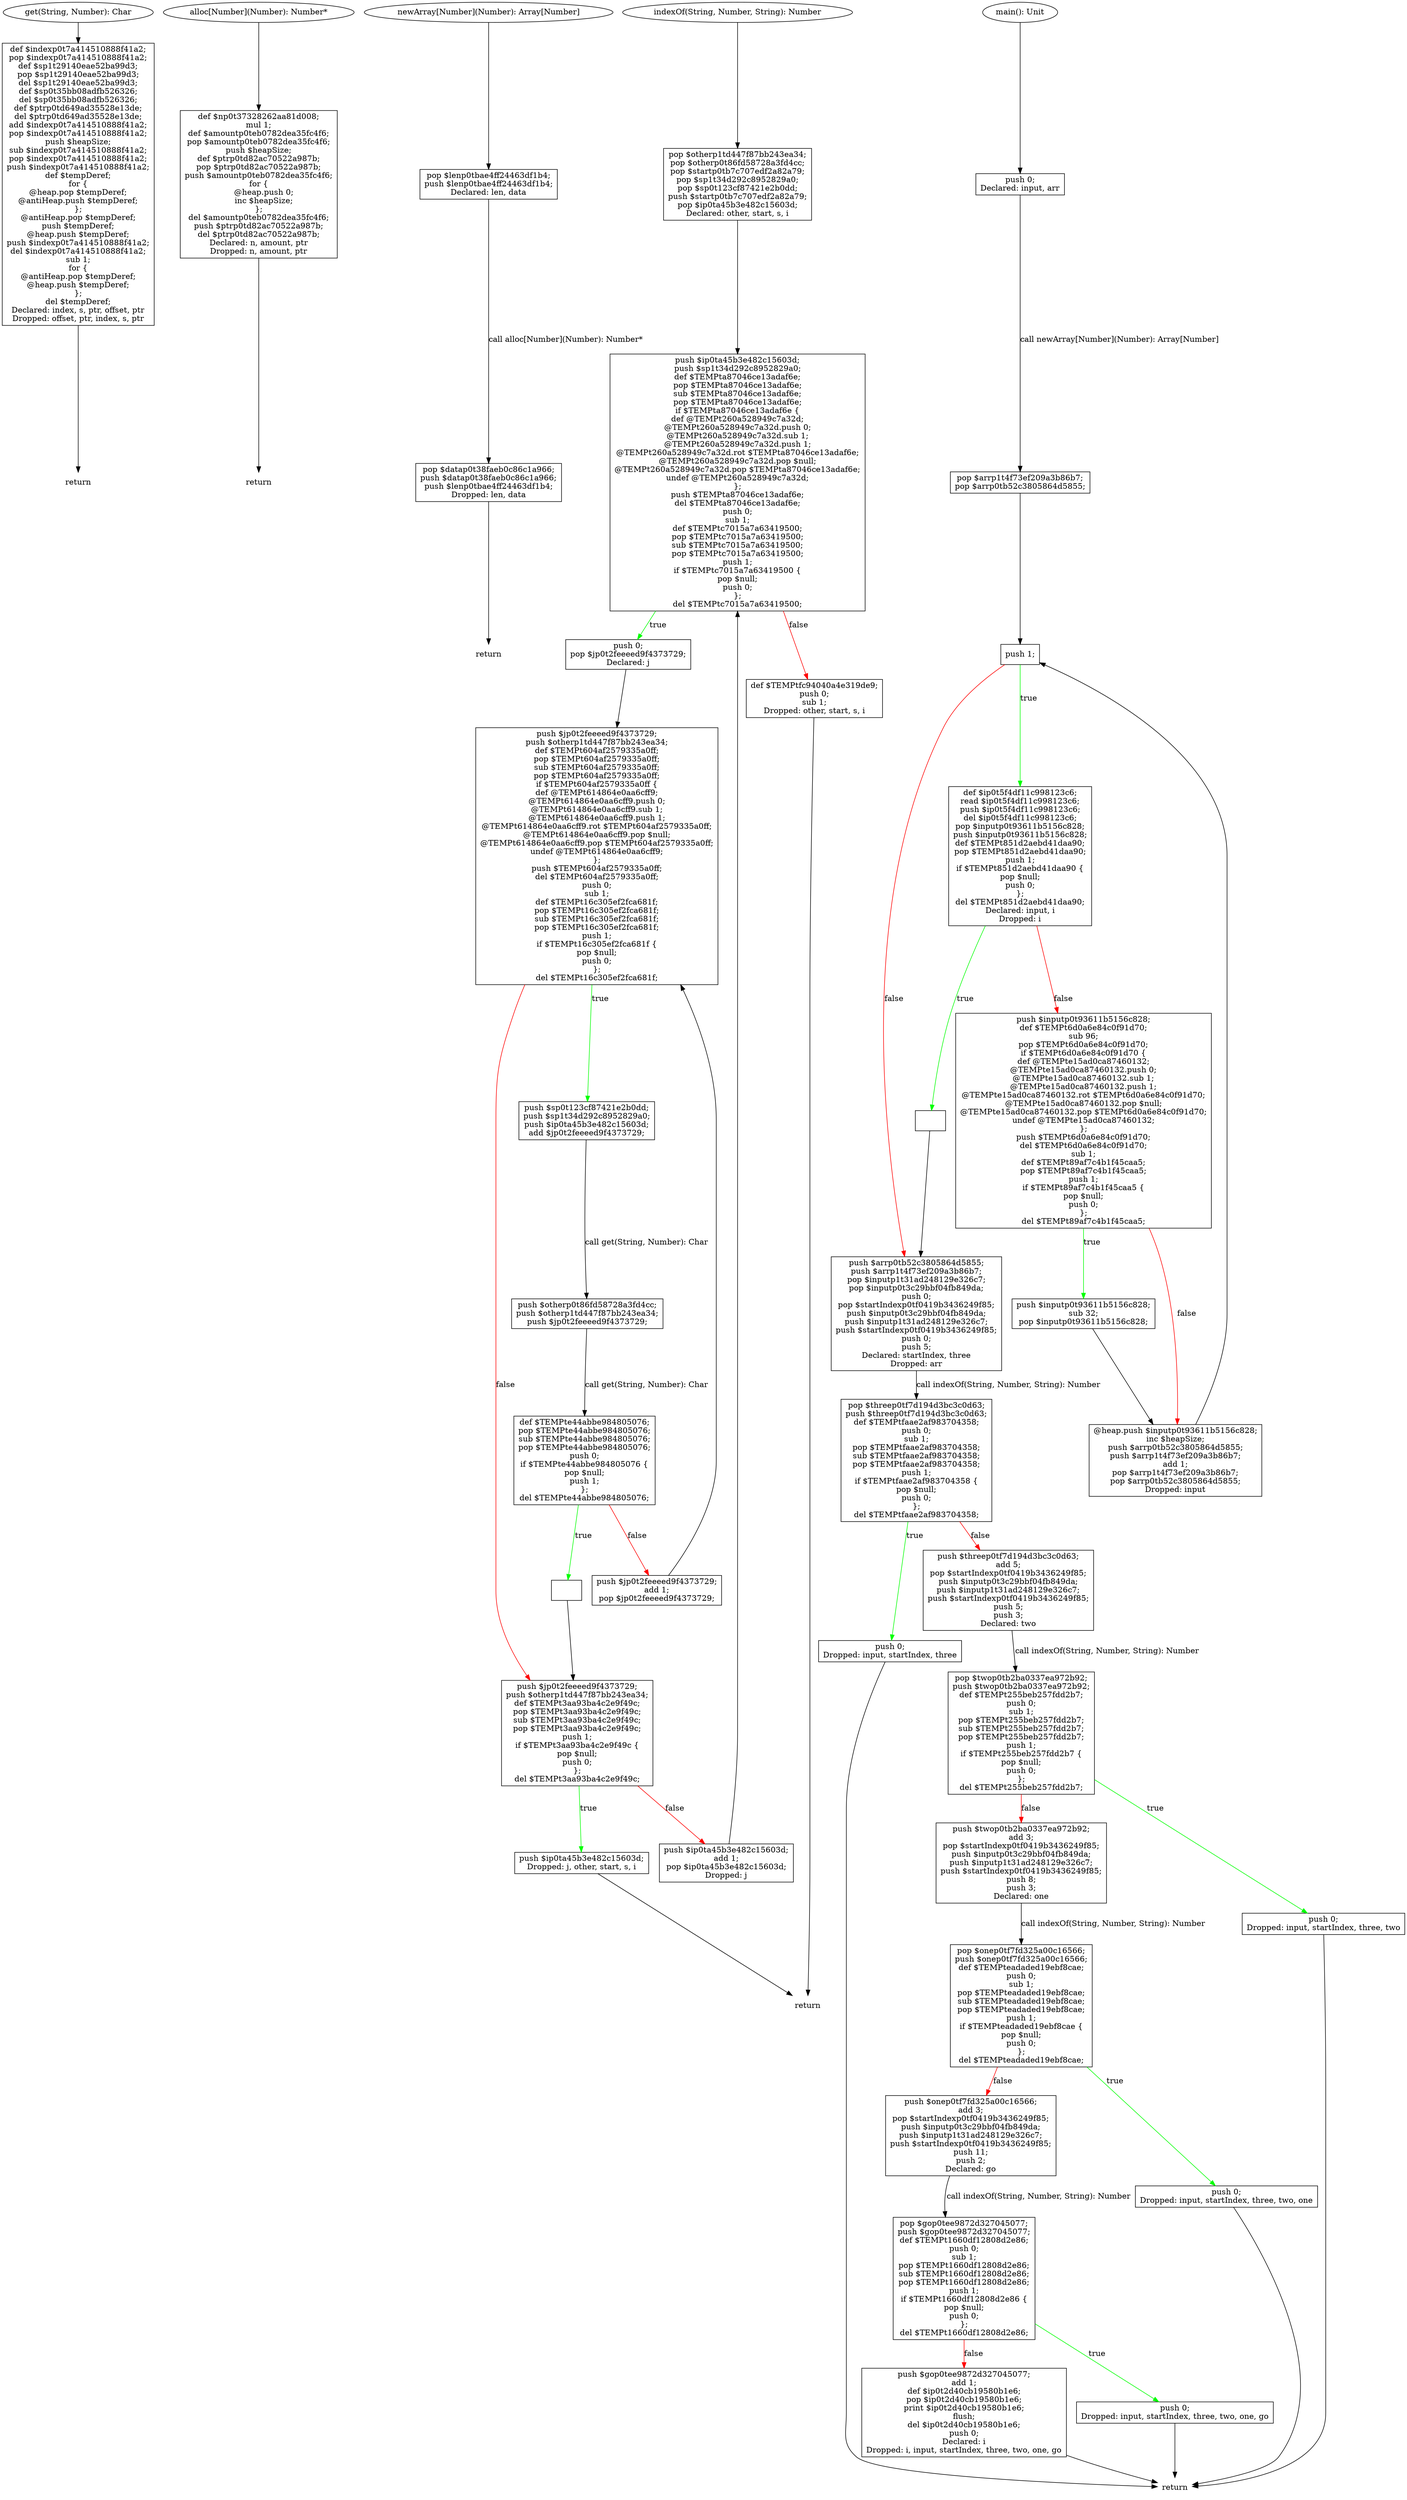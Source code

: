 digraph G { subgraph get {
rankdir=LR;
-625429488 [label="get(String, Number): Char"];
tae3604dac8a7b255 [shape=plaintext, label=return];
ta1ddc6c16510d136 [label="def $indexp0t7a414510888f41a2;\npop $indexp0t7a414510888f41a2;\ndef $sp1t29140eae52ba99d3;\npop $sp1t29140eae52ba99d3;\ndel $sp1t29140eae52ba99d3;\ndef $sp0t35bb08adfb526326;\ndel $sp0t35bb08adfb526326;\ndef $ptrp0td649ad35528e13de;\ndel $ptrp0td649ad35528e13de;\nadd $indexp0t7a414510888f41a2;\npop $indexp0t7a414510888f41a2;\npush $heapSize;\nsub $indexp0t7a414510888f41a2;\npop $indexp0t7a414510888f41a2;\npush $indexp0t7a414510888f41a2;\ndef $tempDeref;\nfor {\n@heap.pop $tempDeref;\n@antiHeap.push $tempDeref;\n};\n@antiHeap.pop $tempDeref;\npush $tempDeref;\n@heap.push $tempDeref;\npush $indexp0t7a414510888f41a2;\ndel $indexp0t7a414510888f41a2;\nsub 1;\nfor {\n@antiHeap.pop $tempDeref;\n@heap.push $tempDeref;\n};\ndel $tempDeref;\nDeclared: index, s, ptr, offset, ptr\nDropped: offset, ptr, index, s, ptr" shape=box];
-625429488 -> ta1ddc6c16510d136;
ta1ddc6c16510d136 -> tae3604dac8a7b255;
}

subgraph alloc {
rankdir=LR;
-1941244602 [label="alloc[Number](Number): Number*"];
t6f4bb709b8b84af4 [shape=plaintext, label=return];
t5fb68f4785da4358 [label="def $np0t37328262aa81d008;\nmul 1;\ndef $amountp0teb0782dea35fc4f6;\npop $amountp0teb0782dea35fc4f6;\npush $heapSize;\ndef $ptrp0td82ac70522a987b;\npop $ptrp0td82ac70522a987b;\npush $amountp0teb0782dea35fc4f6;\nfor {\n    @heap.push 0;\n    inc $heapSize;\n};\ndel $amountp0teb0782dea35fc4f6;\npush $ptrp0td82ac70522a987b;\ndel $ptrp0td82ac70522a987b;\nDeclared: n, amount, ptr\nDropped: n, amount, ptr" shape=box];
-1941244602 -> t5fb68f4785da4358;
t5fb68f4785da4358 -> t6f4bb709b8b84af4;
}

subgraph newArray {
rankdir=LR;
275413532 [label="newArray[Number](Number): Array[Number]"];
t1d1a89891557e334 [shape=plaintext, label=return];
tf2c5e1c183f902ba [label="pop $lenp0tbae4ff24463df1b4;\npush $lenp0tbae4ff24463df1b4;\nDeclared: len, data" shape=box];
ta29fa4a90cda3813 [label="pop $datap0t38faeb0c86c1a966;\npush $datap0t38faeb0c86c1a966;\npush $lenp0tbae4ff24463df1b4;\nDropped: len, data" shape=box];
275413532 -> tf2c5e1c183f902ba;
tf2c5e1c183f902ba -> ta29fa4a90cda3813 [label="call alloc[Number](Number): Number*"];
ta29fa4a90cda3813 -> t1d1a89891557e334;
}

subgraph indexOf {
rankdir=LR;
-376297161 [label="indexOf(String, Number, String): Number"];
tfef57f24b72d1750 [shape=plaintext, label=return];
t1398cdc4ba4743f9 [label="pop $otherp1td447f87bb243ea34;\npop $otherp0t86fd58728a3fd4cc;\npop $startp0tb7c707edf2a82a79;\npop $sp1t34d292c8952829a0;\npop $sp0t123cf87421e2b0dd;\npush $startp0tb7c707edf2a82a79;\npop $ip0ta45b3e482c15603d;\nDeclared: other, start, s, i" shape=box];
tdb5edcac84d0c883 [label="push $ip0ta45b3e482c15603d;\npush $sp1t34d292c8952829a0;\ndef $TEMPta87046ce13adaf6e;\npop $TEMPta87046ce13adaf6e;\nsub $TEMPta87046ce13adaf6e;\npop $TEMPta87046ce13adaf6e;\nif $TEMPta87046ce13adaf6e {\ndef @TEMPt260a528949c7a32d;\n@TEMPt260a528949c7a32d.push 0;\n@TEMPt260a528949c7a32d.sub 1;\n@TEMPt260a528949c7a32d.push 1;\n@TEMPt260a528949c7a32d.rot $TEMPta87046ce13adaf6e;\n@TEMPt260a528949c7a32d.pop $null;\n@TEMPt260a528949c7a32d.pop $TEMPta87046ce13adaf6e;\nundef @TEMPt260a528949c7a32d;\n};\npush $TEMPta87046ce13adaf6e;\ndel $TEMPta87046ce13adaf6e;\npush 0;\nsub 1;\ndef $TEMPtc7015a7a63419500;\npop $TEMPtc7015a7a63419500;\nsub $TEMPtc7015a7a63419500;\npop $TEMPtc7015a7a63419500;\npush 1;\nif $TEMPtc7015a7a63419500 {\npop $null;\npush 0;\n};\ndel $TEMPtc7015a7a63419500;" shape=box];
taf83b8fb3726eb95 [label="push 0;\npop $jp0t2feeeed9f4373729;\nDeclared: j" shape=box];
tfce1f0dda2fd1b47 [label="push $jp0t2feeeed9f4373729;\npush $otherp1td447f87bb243ea34;\ndef $TEMPt604af2579335a0ff;\npop $TEMPt604af2579335a0ff;\nsub $TEMPt604af2579335a0ff;\npop $TEMPt604af2579335a0ff;\nif $TEMPt604af2579335a0ff {\ndef @TEMPt614864e0aa6cff9;\n@TEMPt614864e0aa6cff9.push 0;\n@TEMPt614864e0aa6cff9.sub 1;\n@TEMPt614864e0aa6cff9.push 1;\n@TEMPt614864e0aa6cff9.rot $TEMPt604af2579335a0ff;\n@TEMPt614864e0aa6cff9.pop $null;\n@TEMPt614864e0aa6cff9.pop $TEMPt604af2579335a0ff;\nundef @TEMPt614864e0aa6cff9;\n};\npush $TEMPt604af2579335a0ff;\ndel $TEMPt604af2579335a0ff;\npush 0;\nsub 1;\ndef $TEMPt16c305ef2fca681f;\npop $TEMPt16c305ef2fca681f;\nsub $TEMPt16c305ef2fca681f;\npop $TEMPt16c305ef2fca681f;\npush 1;\nif $TEMPt16c305ef2fca681f {\npop $null;\npush 0;\n};\ndel $TEMPt16c305ef2fca681f;" shape=box];
t3e95cb73baa71ef6 [label="push $sp0t123cf87421e2b0dd;\npush $sp1t34d292c8952829a0;\npush $ip0ta45b3e482c15603d;\nadd $jp0t2feeeed9f4373729;" shape=box];
t3d6a6404861817c7 [label="push $otherp0t86fd58728a3fd4cc;\npush $otherp1td447f87bb243ea34;\npush $jp0t2feeeed9f4373729;" shape=box];
t8e6f97ae922021f8 [label="def $TEMPte44abbe984805076;\npop $TEMPte44abbe984805076;\nsub $TEMPte44abbe984805076;\npop $TEMPte44abbe984805076;\npush 0;\nif $TEMPte44abbe984805076 {\npop $null;\npush 1;\n};\ndel $TEMPte44abbe984805076;" shape=box];
tcca28cea3b1e9a75 [label="" shape=box];
t5e6078c7226a4b5b [label="push $jp0t2feeeed9f4373729;\npush $otherp1td447f87bb243ea34;\ndef $TEMPt3aa93ba4c2e9f49c;\npop $TEMPt3aa93ba4c2e9f49c;\nsub $TEMPt3aa93ba4c2e9f49c;\npop $TEMPt3aa93ba4c2e9f49c;\npush 1;\nif $TEMPt3aa93ba4c2e9f49c {\npop $null;\npush 0;\n};\ndel $TEMPt3aa93ba4c2e9f49c;" shape=box];
ta4e431e93561d5d1 [label="push $ip0ta45b3e482c15603d;\nDropped: j, other, start, s, i" shape=box];
tbfc2abedfa11005c [label="push $ip0ta45b3e482c15603d;\nadd 1;\npop $ip0ta45b3e482c15603d;\nDropped: j" shape=box];
t602515cea60c6773 [label="push $jp0t2feeeed9f4373729;\nadd 1;\npop $jp0t2feeeed9f4373729;" shape=box];
ta8932ada88f9a8ab [label="def $TEMPtfc94040a4e319de9;\npush 0;\nsub 1;\nDropped: other, start, s, i" shape=box];
-376297161 -> t1398cdc4ba4743f9;
t1398cdc4ba4743f9 -> tdb5edcac84d0c883;
tdb5edcac84d0c883 -> taf83b8fb3726eb95 [label=true color=green];
tdb5edcac84d0c883 -> ta8932ada88f9a8ab [label=false color=red];
taf83b8fb3726eb95 -> tfce1f0dda2fd1b47;
tfce1f0dda2fd1b47 -> t3e95cb73baa71ef6 [label=true color=green];
tfce1f0dda2fd1b47 -> t5e6078c7226a4b5b [label=false color=red];
t3e95cb73baa71ef6 -> t3d6a6404861817c7 [label="call get(String, Number): Char"];
t3d6a6404861817c7 -> t8e6f97ae922021f8 [label="call get(String, Number): Char"];
t8e6f97ae922021f8 -> tcca28cea3b1e9a75 [label=true color=green];
t8e6f97ae922021f8 -> t602515cea60c6773 [label=false color=red];
tcca28cea3b1e9a75 -> t5e6078c7226a4b5b;
t5e6078c7226a4b5b -> ta4e431e93561d5d1 [label=true color=green];
t5e6078c7226a4b5b -> tbfc2abedfa11005c [label=false color=red];
ta4e431e93561d5d1 -> tfef57f24b72d1750;
tbfc2abedfa11005c -> tdb5edcac84d0c883;
t602515cea60c6773 -> tfce1f0dda2fd1b47;
ta8932ada88f9a8ab -> tfef57f24b72d1750;
}

subgraph main {
rankdir=LR;
1211053195 [label="main(): Unit"];
td8490bd261c9cc77 [shape=plaintext, label=return];
t3cfe471e240b86d1 [label="push 0;\nDeclared: input, arr" shape=box];
t682cce8d93b8bc4a [label="pop $arrp1t4f73ef209a3b86b7;\npop $arrp0tb52c3805864d5855;" shape=box];
t1adf2ba0faae9e17 [label="push 1;" shape=box];
t3c5fa75c052907fb [label="def $ip0t5f4df11c998123c6;\nread $ip0t5f4df11c998123c6;\npush $ip0t5f4df11c998123c6;\ndel $ip0t5f4df11c998123c6;\npop $inputp0t93611b5156c828;\npush $inputp0t93611b5156c828;\ndef $TEMPt851d2aebd41daa90;\npop $TEMPt851d2aebd41daa90;\npush 1;\nif $TEMPt851d2aebd41daa90 {\npop $null;\npush 0;\n};\ndel $TEMPt851d2aebd41daa90;\nDeclared: input, i\nDropped: i" shape=box];
ta7b915ffdda63667 [label="" shape=box];
t2c04e79933d76f65 [label="push $arrp0tb52c3805864d5855;\npush $arrp1t4f73ef209a3b86b7;\npop $inputp1t31ad248129e326c7;\npop $inputp0t3c29bbf04fb849da;\npush 0;\npop $startIndexp0tf0419b3436249f85;\npush $inputp0t3c29bbf04fb849da;\npush $inputp1t31ad248129e326c7;\npush $startIndexp0tf0419b3436249f85;\npush 0;\npush 5;\nDeclared: startIndex, three\nDropped: arr" shape=box];
t22e4ac6d5fff5abe [label="pop $threep0tf7d194d3bc3c0d63;\npush $threep0tf7d194d3bc3c0d63;\ndef $TEMPtfaae2af983704358;\npush 0;\nsub 1;\npop $TEMPtfaae2af983704358;\nsub $TEMPtfaae2af983704358;\npop $TEMPtfaae2af983704358;\npush 1;\nif $TEMPtfaae2af983704358 {\npop $null;\npush 0;\n};\ndel $TEMPtfaae2af983704358;" shape=box];
t3c75935d09ae4cb1 [label="push 0;\nDropped: input, startIndex, three" shape=box];
t2434c3eea34c10f8 [label="push $threep0tf7d194d3bc3c0d63;\nadd 5;\npop $startIndexp0tf0419b3436249f85;\npush $inputp0t3c29bbf04fb849da;\npush $inputp1t31ad248129e326c7;\npush $startIndexp0tf0419b3436249f85;\npush 5;\npush 3;\nDeclared: two" shape=box];
tf40241d7ae3d79a9 [label="pop $twop0tb2ba0337ea972b92;\npush $twop0tb2ba0337ea972b92;\ndef $TEMPt255beb257fdd2b7;\npush 0;\nsub 1;\npop $TEMPt255beb257fdd2b7;\nsub $TEMPt255beb257fdd2b7;\npop $TEMPt255beb257fdd2b7;\npush 1;\nif $TEMPt255beb257fdd2b7 {\npop $null;\npush 0;\n};\ndel $TEMPt255beb257fdd2b7;" shape=box];
t57d95ea0963f3c3f [label="push 0;\nDropped: input, startIndex, three, two" shape=box];
td0df4be555006e3f [label="push $twop0tb2ba0337ea972b92;\nadd 3;\npop $startIndexp0tf0419b3436249f85;\npush $inputp0t3c29bbf04fb849da;\npush $inputp1t31ad248129e326c7;\npush $startIndexp0tf0419b3436249f85;\npush 8;\npush 3;\nDeclared: one" shape=box];
t19ee708ac58428b9 [label="pop $onep0tf7fd325a00c16566;\npush $onep0tf7fd325a00c16566;\ndef $TEMPteadaded19ebf8cae;\npush 0;\nsub 1;\npop $TEMPteadaded19ebf8cae;\nsub $TEMPteadaded19ebf8cae;\npop $TEMPteadaded19ebf8cae;\npush 1;\nif $TEMPteadaded19ebf8cae {\npop $null;\npush 0;\n};\ndel $TEMPteadaded19ebf8cae;" shape=box];
ta4cca88a482c4d47 [label="push 0;\nDropped: input, startIndex, three, two, one" shape=box];
t61c673ca4d06dcc1 [label="push $onep0tf7fd325a00c16566;\nadd 3;\npop $startIndexp0tf0419b3436249f85;\npush $inputp0t3c29bbf04fb849da;\npush $inputp1t31ad248129e326c7;\npush $startIndexp0tf0419b3436249f85;\npush 11;\npush 2;\nDeclared: go" shape=box];
tf371603dcd9d5129 [label="pop $gop0tee9872d327045077;\npush $gop0tee9872d327045077;\ndef $TEMPt1660df12808d2e86;\npush 0;\nsub 1;\npop $TEMPt1660df12808d2e86;\nsub $TEMPt1660df12808d2e86;\npop $TEMPt1660df12808d2e86;\npush 1;\nif $TEMPt1660df12808d2e86 {\npop $null;\npush 0;\n};\ndel $TEMPt1660df12808d2e86;" shape=box];
t40822d271a31340b [label="push 0;\nDropped: input, startIndex, three, two, one, go" shape=box];
t71ef6a0119dabcf4 [label="push $gop0tee9872d327045077;\nadd 1;\ndef $ip0t2d40cb19580b1e6;\npop $ip0t2d40cb19580b1e6;\nprint $ip0t2d40cb19580b1e6;\nflush;\ndel $ip0t2d40cb19580b1e6;\npush 0;\nDeclared: i\nDropped: i, input, startIndex, three, two, one, go" shape=box];
t1d33b79089dd5f10 [label="push $inputp0t93611b5156c828;\ndef $TEMPt6d0a6e84c0f91d70;\nsub 96;\npop $TEMPt6d0a6e84c0f91d70;\nif $TEMPt6d0a6e84c0f91d70 {\ndef @TEMPte15ad0ca87460132;\n@TEMPte15ad0ca87460132.push 0;\n@TEMPte15ad0ca87460132.sub 1;\n@TEMPte15ad0ca87460132.push 1;\n@TEMPte15ad0ca87460132.rot $TEMPt6d0a6e84c0f91d70;\n@TEMPte15ad0ca87460132.pop $null;\n@TEMPte15ad0ca87460132.pop $TEMPt6d0a6e84c0f91d70;\nundef @TEMPte15ad0ca87460132;\n};\npush $TEMPt6d0a6e84c0f91d70;\ndel $TEMPt6d0a6e84c0f91d70;\nsub 1;\ndef $TEMPt89af7c4b1f45caa5;\npop $TEMPt89af7c4b1f45caa5;\npush 1;\nif $TEMPt89af7c4b1f45caa5 {\npop $null;\npush 0;\n};\ndel $TEMPt89af7c4b1f45caa5;" shape=box];
t61d36658239a8547 [label="push $inputp0t93611b5156c828;\nsub 32;\npop $inputp0t93611b5156c828;" shape=box];
tae678f449d029740 [label="@heap.push $inputp0t93611b5156c828;\ninc $heapSize;\npush $arrp0tb52c3805864d5855;\npush $arrp1t4f73ef209a3b86b7;\nadd 1;\npop $arrp1t4f73ef209a3b86b7;\npop $arrp0tb52c3805864d5855;\nDropped: input" shape=box];
1211053195 -> t3cfe471e240b86d1;
t3cfe471e240b86d1 -> t682cce8d93b8bc4a [label="call newArray[Number](Number): Array[Number]"];
t682cce8d93b8bc4a -> t1adf2ba0faae9e17;
t1adf2ba0faae9e17 -> t3c5fa75c052907fb [label=true color=green];
t1adf2ba0faae9e17 -> t2c04e79933d76f65 [label=false color=red];
t3c5fa75c052907fb -> ta7b915ffdda63667 [label=true color=green];
t3c5fa75c052907fb -> t1d33b79089dd5f10 [label=false color=red];
ta7b915ffdda63667 -> t2c04e79933d76f65;
t2c04e79933d76f65 -> t22e4ac6d5fff5abe [label="call indexOf(String, Number, String): Number"];
t22e4ac6d5fff5abe -> t3c75935d09ae4cb1 [label=true color=green];
t22e4ac6d5fff5abe -> t2434c3eea34c10f8 [label=false color=red];
t3c75935d09ae4cb1 -> td8490bd261c9cc77;
t2434c3eea34c10f8 -> tf40241d7ae3d79a9 [label="call indexOf(String, Number, String): Number"];
tf40241d7ae3d79a9 -> t57d95ea0963f3c3f [label=true color=green];
tf40241d7ae3d79a9 -> td0df4be555006e3f [label=false color=red];
t57d95ea0963f3c3f -> td8490bd261c9cc77;
td0df4be555006e3f -> t19ee708ac58428b9 [label="call indexOf(String, Number, String): Number"];
t19ee708ac58428b9 -> ta4cca88a482c4d47 [label=true color=green];
t19ee708ac58428b9 -> t61c673ca4d06dcc1 [label=false color=red];
ta4cca88a482c4d47 -> td8490bd261c9cc77;
t61c673ca4d06dcc1 -> tf371603dcd9d5129 [label="call indexOf(String, Number, String): Number"];
tf371603dcd9d5129 -> t40822d271a31340b [label=true color=green];
tf371603dcd9d5129 -> t71ef6a0119dabcf4 [label=false color=red];
t40822d271a31340b -> td8490bd261c9cc77;
t71ef6a0119dabcf4 -> td8490bd261c9cc77;
t1d33b79089dd5f10 -> t61d36658239a8547 [label=true color=green];
t1d33b79089dd5f10 -> tae678f449d029740 [label=false color=red];
t61d36658239a8547 -> tae678f449d029740;
tae678f449d029740 -> t1adf2ba0faae9e17;
}
 }